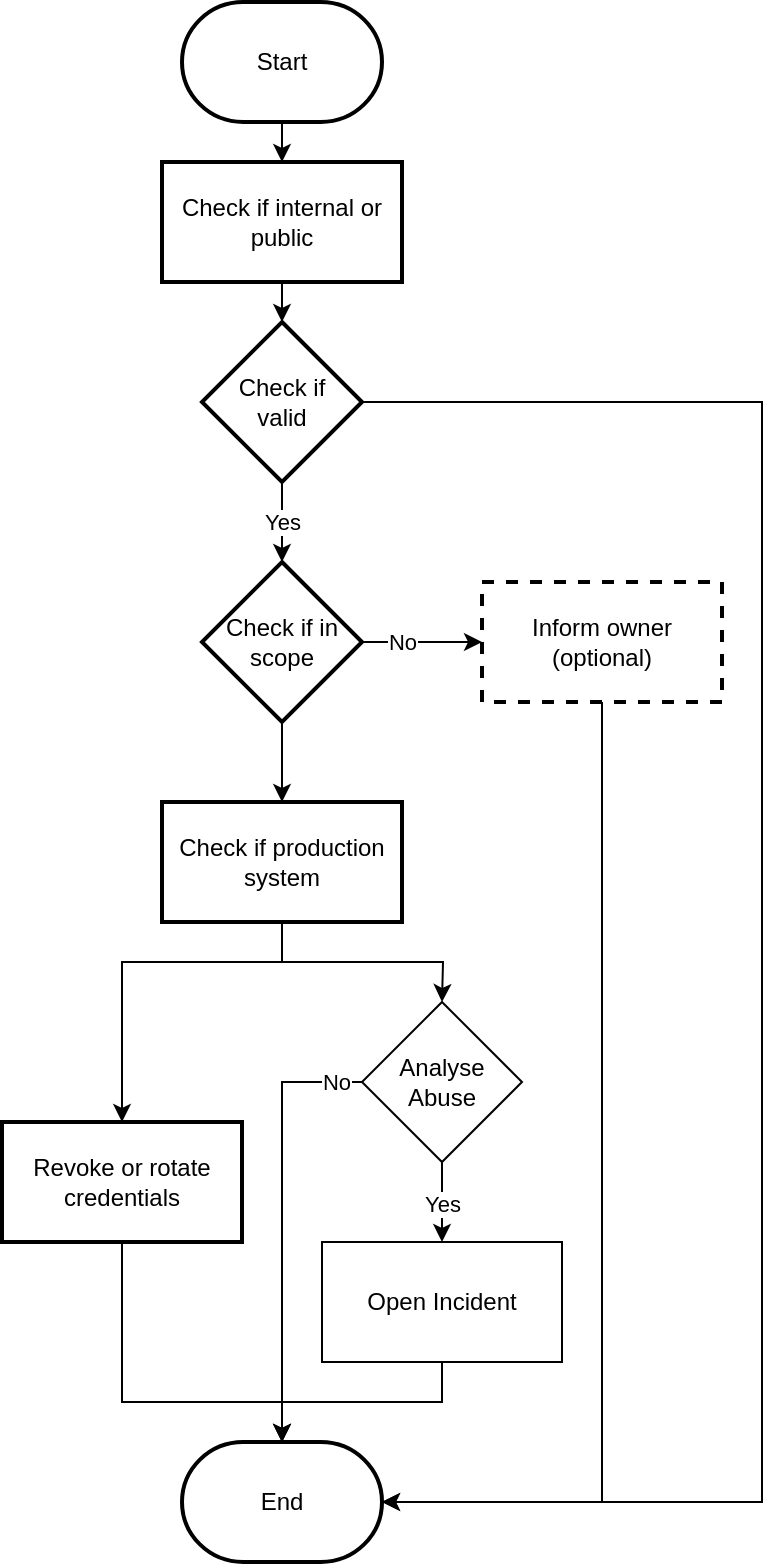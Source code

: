 <mxfile version="20.5.3" type="embed"><diagram name="Page-1" id="XdR9-wua3NI8kUUS5KET"><mxGraphModel dx="1331" dy="3319" grid="1" gridSize="10" guides="1" tooltips="1" connect="1" arrows="1" fold="1" page="1" pageScale="1" pageWidth="850" pageHeight="1100" math="0" shadow="0"><root><mxCell id="0"/><mxCell id="1" parent="0"/><mxCell id="3" value="" style="edgeStyle=orthogonalEdgeStyle;rounded=0;orthogonalLoop=1;jettySize=auto;html=1;" edge="1" parent="1" source="Pz3wI5BLNNSJZntPNi-z-4" target="2"><mxGeometry relative="1" as="geometry"/></mxCell><mxCell id="Pz3wI5BLNNSJZntPNi-z-4" value="Start" style="strokeWidth=2;html=1;shape=mxgraph.flowchart.terminator;whiteSpace=wrap;" parent="1" vertex="1"><mxGeometry x="370" y="-2120" width="100" height="60" as="geometry"/></mxCell><mxCell id="8" value="" style="edgeStyle=orthogonalEdgeStyle;rounded=0;orthogonalLoop=1;jettySize=auto;html=1;" edge="1" parent="1" source="2" target="7"><mxGeometry relative="1" as="geometry"/></mxCell><mxCell id="2" value="Check if internal or public" style="whiteSpace=wrap;html=1;strokeWidth=2;" vertex="1" parent="1"><mxGeometry x="360" y="-2040" width="120" height="60" as="geometry"/></mxCell><mxCell id="62" style="edgeStyle=orthogonalEdgeStyle;rounded=0;orthogonalLoop=1;jettySize=auto;html=1;exitX=1;exitY=0.5;exitDx=0;exitDy=0;entryX=1;entryY=0.5;entryDx=0;entryDy=0;entryPerimeter=0;" edge="1" parent="1" source="7" target="61"><mxGeometry relative="1" as="geometry"><Array as="points"><mxPoint x="660" y="-1920"/><mxPoint x="660" y="-1370"/></Array></mxGeometry></mxCell><mxCell id="70" value="" style="edgeStyle=orthogonalEdgeStyle;rounded=0;orthogonalLoop=1;jettySize=auto;html=1;" edge="1" parent="1" source="7" target="69"><mxGeometry relative="1" as="geometry"/></mxCell><mxCell id="73" value="Yes" style="edgeLabel;html=1;align=center;verticalAlign=middle;resizable=0;points=[];" vertex="1" connectable="0" parent="70"><mxGeometry x="0.2" y="2" relative="1" as="geometry"><mxPoint x="-2" y="-4" as="offset"/></mxGeometry></mxCell><mxCell id="7" value="Check if &lt;br&gt;valid" style="rhombus;whiteSpace=wrap;html=1;strokeWidth=2;" vertex="1" parent="1"><mxGeometry x="380" y="-1960" width="80" height="80" as="geometry"/></mxCell><mxCell id="61" value="End" style="strokeWidth=2;html=1;shape=mxgraph.flowchart.terminator;whiteSpace=wrap;" vertex="1" parent="1"><mxGeometry x="370" y="-1400" width="100" height="60" as="geometry"/></mxCell><mxCell id="75" value="" style="edgeStyle=orthogonalEdgeStyle;rounded=0;orthogonalLoop=1;jettySize=auto;html=1;" edge="1" parent="1" source="69" target="74"><mxGeometry relative="1" as="geometry"/></mxCell><mxCell id="78" value="No" style="edgeLabel;html=1;align=center;verticalAlign=middle;resizable=0;points=[];" vertex="1" connectable="0" parent="75"><mxGeometry x="-0.1" y="-1" relative="1" as="geometry"><mxPoint x="-7" y="-1" as="offset"/></mxGeometry></mxCell><mxCell id="80" value="" style="edgeStyle=orthogonalEdgeStyle;rounded=0;orthogonalLoop=1;jettySize=auto;html=1;" edge="1" parent="1" source="69" target="79"><mxGeometry relative="1" as="geometry"/></mxCell><mxCell id="69" value="Check if in scope" style="rhombus;whiteSpace=wrap;html=1;strokeWidth=2;" vertex="1" parent="1"><mxGeometry x="380" y="-1840" width="80" height="80" as="geometry"/></mxCell><mxCell id="76" style="edgeStyle=orthogonalEdgeStyle;rounded=0;orthogonalLoop=1;jettySize=auto;html=1;exitX=0.5;exitY=1;exitDx=0;exitDy=0;entryX=1;entryY=0.5;entryDx=0;entryDy=0;entryPerimeter=0;" edge="1" parent="1" source="74" target="61"><mxGeometry relative="1" as="geometry"/></mxCell><mxCell id="74" value="Inform owner (optional)" style="whiteSpace=wrap;html=1;strokeWidth=2;dashed=1;" vertex="1" parent="1"><mxGeometry x="520" y="-1830" width="120" height="60" as="geometry"/></mxCell><mxCell id="82" value="" style="edgeStyle=orthogonalEdgeStyle;rounded=0;orthogonalLoop=1;jettySize=auto;html=1;" edge="1" parent="1" source="79" target="81"><mxGeometry relative="1" as="geometry"><Array as="points"><mxPoint x="420" y="-1640"/><mxPoint x="340" y="-1640"/></Array></mxGeometry></mxCell><mxCell id="84" style="edgeStyle=orthogonalEdgeStyle;rounded=0;orthogonalLoop=1;jettySize=auto;html=1;exitX=0.5;exitY=1;exitDx=0;exitDy=0;entryX=0.5;entryY=0;entryDx=0;entryDy=0;" edge="1" parent="1" source="79"><mxGeometry relative="1" as="geometry"><mxPoint x="500" y="-1620" as="targetPoint"/></mxGeometry></mxCell><mxCell id="79" value="Check if production system" style="whiteSpace=wrap;html=1;strokeWidth=2;" vertex="1" parent="1"><mxGeometry x="360" y="-1720" width="120" height="60" as="geometry"/></mxCell><mxCell id="89" style="edgeStyle=orthogonalEdgeStyle;rounded=0;orthogonalLoop=1;jettySize=auto;html=1;exitX=0.5;exitY=1;exitDx=0;exitDy=0;entryX=0.5;entryY=0;entryDx=0;entryDy=0;entryPerimeter=0;" edge="1" parent="1" source="81" target="61"><mxGeometry relative="1" as="geometry"><Array as="points"><mxPoint x="340" y="-1420"/><mxPoint x="420" y="-1420"/></Array></mxGeometry></mxCell><mxCell id="81" value="Revoke or rotate credentials" style="whiteSpace=wrap;html=1;strokeWidth=2;" vertex="1" parent="1"><mxGeometry x="280" y="-1560" width="120" height="60" as="geometry"/></mxCell><mxCell id="87" value="" style="edgeStyle=orthogonalEdgeStyle;rounded=0;orthogonalLoop=1;jettySize=auto;html=1;" edge="1" parent="1" source="85" target="86"><mxGeometry relative="1" as="geometry"/></mxCell><mxCell id="88" value="Yes" style="edgeLabel;html=1;align=center;verticalAlign=middle;resizable=0;points=[];" vertex="1" connectable="0" parent="87"><mxGeometry x="-0.178" y="3" relative="1" as="geometry"><mxPoint x="-3" y="4" as="offset"/></mxGeometry></mxCell><mxCell id="90" style="edgeStyle=orthogonalEdgeStyle;rounded=0;orthogonalLoop=1;jettySize=auto;html=1;exitX=0;exitY=0.5;exitDx=0;exitDy=0;entryX=0.5;entryY=0;entryDx=0;entryDy=0;entryPerimeter=0;" edge="1" parent="1" source="85" target="61"><mxGeometry relative="1" as="geometry"/></mxCell><mxCell id="91" value="No" style="edgeLabel;html=1;align=center;verticalAlign=middle;resizable=0;points=[];" vertex="1" connectable="0" parent="90"><mxGeometry x="-0.858" y="4" relative="1" as="geometry"><mxPoint x="2" y="-4" as="offset"/></mxGeometry></mxCell><mxCell id="85" value="Analyse Abuse" style="rhombus;whiteSpace=wrap;html=1;" vertex="1" parent="1"><mxGeometry x="460" y="-1620" width="80" height="80" as="geometry"/></mxCell><mxCell id="95" style="edgeStyle=orthogonalEdgeStyle;rounded=0;orthogonalLoop=1;jettySize=auto;html=1;exitX=0.5;exitY=1;exitDx=0;exitDy=0;entryX=0.5;entryY=0;entryDx=0;entryDy=0;entryPerimeter=0;" edge="1" parent="1" source="86" target="61"><mxGeometry relative="1" as="geometry"><mxPoint x="490" y="-1340" as="targetPoint"/><Array as="points"><mxPoint x="500" y="-1420"/><mxPoint x="420" y="-1420"/></Array></mxGeometry></mxCell><mxCell id="86" value="Open Incident" style="whiteSpace=wrap;html=1;" vertex="1" parent="1"><mxGeometry x="440" y="-1500" width="120" height="60" as="geometry"/></mxCell></root></mxGraphModel></diagram></mxfile>